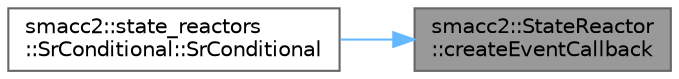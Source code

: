 digraph "smacc2::StateReactor::createEventCallback"
{
 // LATEX_PDF_SIZE
  bgcolor="transparent";
  edge [fontname=Helvetica,fontsize=10,labelfontname=Helvetica,labelfontsize=10];
  node [fontname=Helvetica,fontsize=10,shape=box,height=0.2,width=0.4];
  rankdir="RL";
  Node1 [label="smacc2::StateReactor\l::createEventCallback",height=0.2,width=0.4,color="gray40", fillcolor="grey60", style="filled", fontcolor="black",tooltip=" "];
  Node1 -> Node2 [dir="back",color="steelblue1",style="solid"];
  Node2 [label="smacc2::state_reactors\l::SrConditional::SrConditional",height=0.2,width=0.4,color="grey40", fillcolor="white", style="filled",URL="$classsmacc2_1_1state__reactors_1_1SrConditional.html#a47a0caebc1b9903bf07f21e198130e40",tooltip=" "];
}
